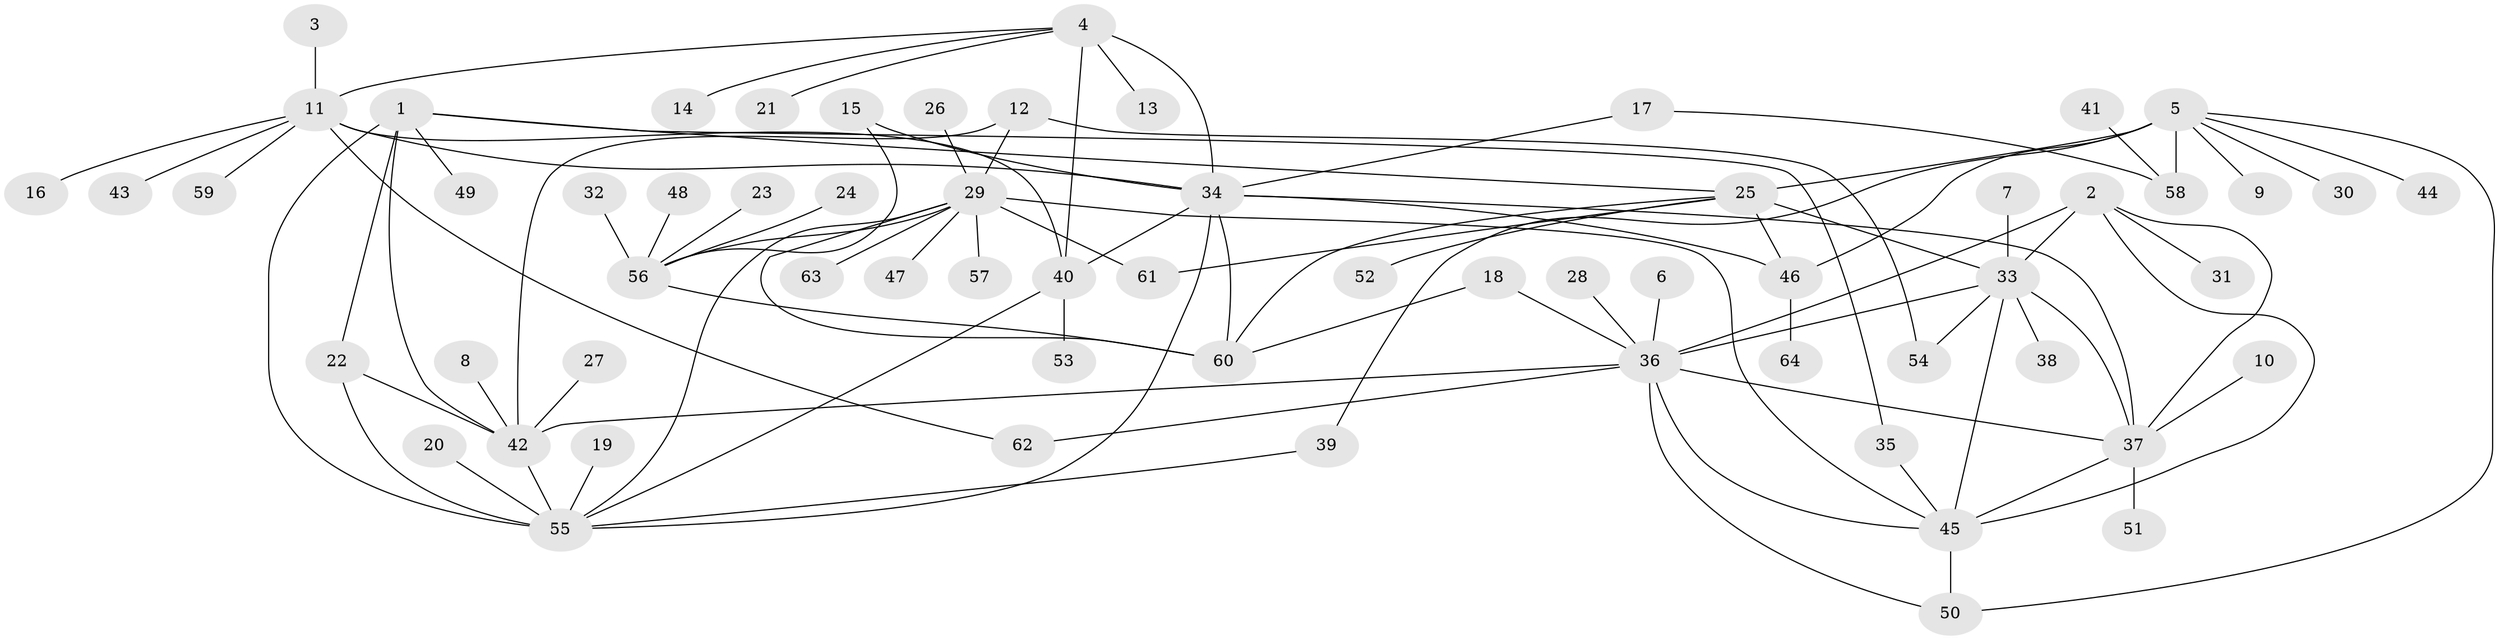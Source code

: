 // original degree distribution, {6: 0.05660377358490566, 5: 0.03773584905660377, 11: 0.009433962264150943, 7: 0.02830188679245283, 12: 0.018867924528301886, 10: 0.04716981132075472, 8: 0.009433962264150943, 9: 0.009433962264150943, 4: 0.02830188679245283, 14: 0.009433962264150943, 1: 0.5566037735849056, 2: 0.16981132075471697, 3: 0.018867924528301886}
// Generated by graph-tools (version 1.1) at 2025/37/03/04/25 23:37:46]
// undirected, 64 vertices, 95 edges
graph export_dot {
  node [color=gray90,style=filled];
  1;
  2;
  3;
  4;
  5;
  6;
  7;
  8;
  9;
  10;
  11;
  12;
  13;
  14;
  15;
  16;
  17;
  18;
  19;
  20;
  21;
  22;
  23;
  24;
  25;
  26;
  27;
  28;
  29;
  30;
  31;
  32;
  33;
  34;
  35;
  36;
  37;
  38;
  39;
  40;
  41;
  42;
  43;
  44;
  45;
  46;
  47;
  48;
  49;
  50;
  51;
  52;
  53;
  54;
  55;
  56;
  57;
  58;
  59;
  60;
  61;
  62;
  63;
  64;
  1 -- 22 [weight=2.0];
  1 -- 25 [weight=1.0];
  1 -- 35 [weight=1.0];
  1 -- 42 [weight=2.0];
  1 -- 49 [weight=1.0];
  1 -- 55 [weight=2.0];
  2 -- 31 [weight=1.0];
  2 -- 33 [weight=1.0];
  2 -- 36 [weight=1.0];
  2 -- 37 [weight=1.0];
  2 -- 45 [weight=1.0];
  3 -- 11 [weight=1.0];
  4 -- 11 [weight=2.0];
  4 -- 13 [weight=1.0];
  4 -- 14 [weight=1.0];
  4 -- 21 [weight=1.0];
  4 -- 34 [weight=2.0];
  4 -- 40 [weight=2.0];
  5 -- 9 [weight=1.0];
  5 -- 25 [weight=2.0];
  5 -- 30 [weight=1.0];
  5 -- 39 [weight=1.0];
  5 -- 44 [weight=1.0];
  5 -- 46 [weight=2.0];
  5 -- 50 [weight=1.0];
  5 -- 58 [weight=1.0];
  6 -- 36 [weight=1.0];
  7 -- 33 [weight=1.0];
  8 -- 42 [weight=1.0];
  10 -- 37 [weight=1.0];
  11 -- 16 [weight=1.0];
  11 -- 34 [weight=1.0];
  11 -- 40 [weight=1.0];
  11 -- 43 [weight=1.0];
  11 -- 59 [weight=1.0];
  11 -- 62 [weight=1.0];
  12 -- 29 [weight=1.0];
  12 -- 42 [weight=1.0];
  12 -- 54 [weight=1.0];
  15 -- 34 [weight=1.0];
  15 -- 56 [weight=1.0];
  17 -- 34 [weight=1.0];
  17 -- 58 [weight=1.0];
  18 -- 36 [weight=1.0];
  18 -- 60 [weight=1.0];
  19 -- 55 [weight=1.0];
  20 -- 55 [weight=1.0];
  22 -- 42 [weight=1.0];
  22 -- 55 [weight=1.0];
  23 -- 56 [weight=1.0];
  24 -- 56 [weight=1.0];
  25 -- 33 [weight=1.0];
  25 -- 46 [weight=4.0];
  25 -- 52 [weight=1.0];
  25 -- 60 [weight=1.0];
  25 -- 61 [weight=1.0];
  26 -- 29 [weight=1.0];
  27 -- 42 [weight=1.0];
  28 -- 36 [weight=1.0];
  29 -- 45 [weight=1.0];
  29 -- 47 [weight=1.0];
  29 -- 55 [weight=1.0];
  29 -- 56 [weight=1.0];
  29 -- 57 [weight=1.0];
  29 -- 60 [weight=3.0];
  29 -- 61 [weight=1.0];
  29 -- 63 [weight=1.0];
  32 -- 56 [weight=1.0];
  33 -- 36 [weight=1.0];
  33 -- 37 [weight=1.0];
  33 -- 38 [weight=1.0];
  33 -- 45 [weight=1.0];
  33 -- 54 [weight=1.0];
  34 -- 37 [weight=1.0];
  34 -- 40 [weight=1.0];
  34 -- 46 [weight=1.0];
  34 -- 55 [weight=1.0];
  34 -- 60 [weight=1.0];
  35 -- 45 [weight=1.0];
  36 -- 37 [weight=1.0];
  36 -- 42 [weight=1.0];
  36 -- 45 [weight=1.0];
  36 -- 50 [weight=1.0];
  36 -- 62 [weight=1.0];
  37 -- 45 [weight=1.0];
  37 -- 51 [weight=1.0];
  39 -- 55 [weight=1.0];
  40 -- 53 [weight=1.0];
  40 -- 55 [weight=1.0];
  41 -- 58 [weight=1.0];
  42 -- 55 [weight=1.0];
  45 -- 50 [weight=1.0];
  46 -- 64 [weight=1.0];
  48 -- 56 [weight=1.0];
  56 -- 60 [weight=3.0];
}
